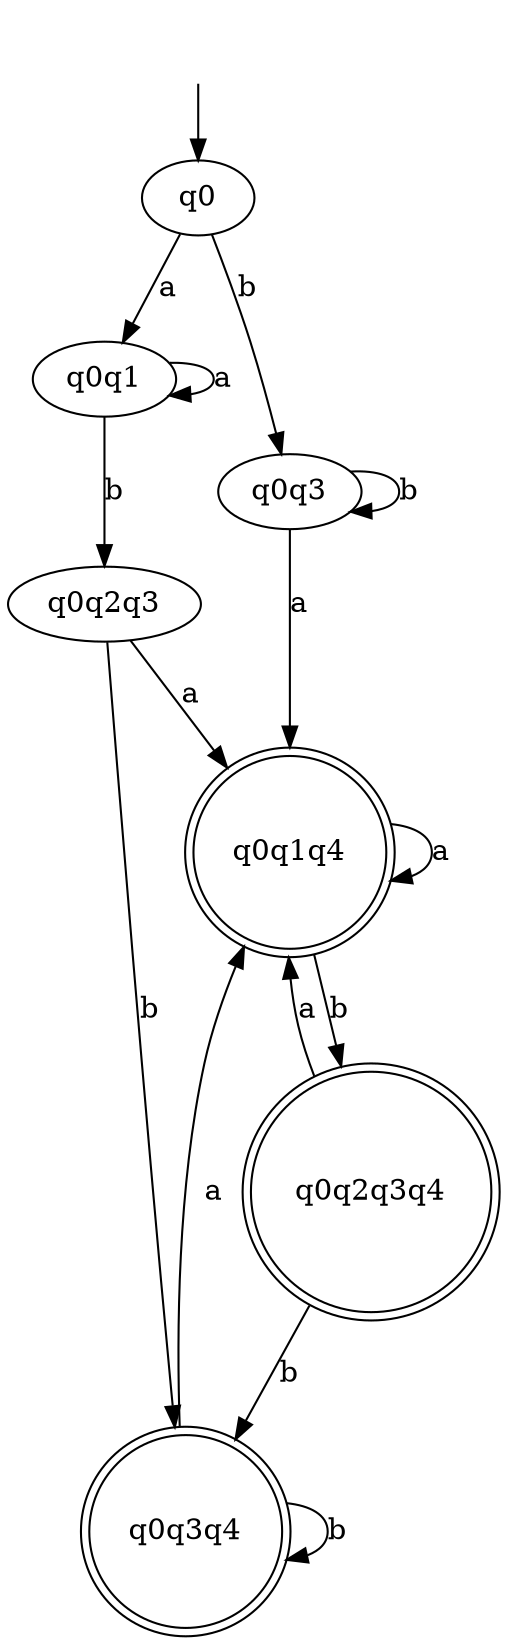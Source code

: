 digraph { 
 "" [shape=none]
 "q0q1q4" [shape=doublecircle]
 "q0q2q3q4" [shape=doublecircle]
 "q0q3q4" [shape=doublecircle]

 "" -> "q0"
 "q0" -> "q0q1"[label="a", weight="a"]; 
 "q0q1" -> "q0q1"[label="a", weight="a"]; 
 "q0q1" -> "q0q2q3"[label="b", weight="b"]; 
 "q0q2q3" -> "q0q1q4"[label="a", weight="a"]; 
 "q0q1q4" -> "q0q1q4"[label="a", weight="a"]; 
 "q0q1q4" -> "q0q2q3q4"[label="b", weight="b"]; 
 "q0q2q3q4" -> "q0q1q4"[label="a", weight="a"]; 
 "q0q2q3q4" -> "q0q3q4"[label="b", weight="b"]; 
 "q0q3q4" -> "q0q1q4"[label="a", weight="a"]; 
 "q0q3q4" -> "q0q3q4"[label="b", weight="b"]; 
 "q0q2q3" -> "q0q3q4"[label="b", weight="b"]; 
 "q0" -> "q0q3"[label="b", weight="b"]; 
 "q0q3" -> "q0q1q4"[label="a", weight="a"]; 
 "q0q3" -> "q0q3"[label="b", weight="b"]; 
}
